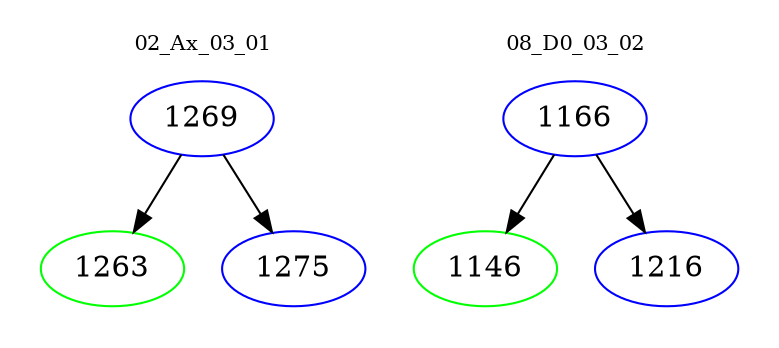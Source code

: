 digraph{
subgraph cluster_0 {
color = white
label = "02_Ax_03_01";
fontsize=10;
T0_1269 [label="1269", color="blue"]
T0_1269 -> T0_1263 [color="black"]
T0_1263 [label="1263", color="green"]
T0_1269 -> T0_1275 [color="black"]
T0_1275 [label="1275", color="blue"]
}
subgraph cluster_1 {
color = white
label = "08_D0_03_02";
fontsize=10;
T1_1166 [label="1166", color="blue"]
T1_1166 -> T1_1146 [color="black"]
T1_1146 [label="1146", color="green"]
T1_1166 -> T1_1216 [color="black"]
T1_1216 [label="1216", color="blue"]
}
}
